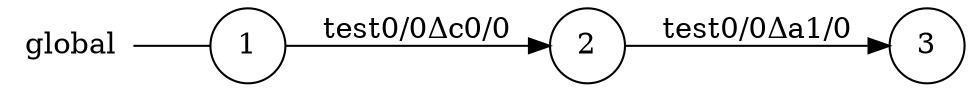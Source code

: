 digraph global {
	rankdir="LR";
	n_0 [label="global", shape="plaintext"];
	n_1 [id="1", shape=circle, label="1"];
	n_0 -> n_1 [arrowhead=none];
	n_2 [id="2", shape=circle, label="2"];
	n_3 [id="3", shape=circle, label="3"];

	n_2 -> n_3 [id="[$e|0]", label="test0/0Δa1/0"];
	n_1 -> n_2 [id="[$e|1]", label="test0/0Δc0/0"];
}
